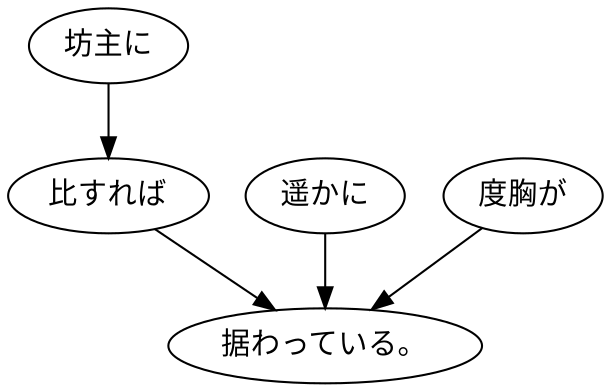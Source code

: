 digraph graph7206 {
	node0 [label="坊主に"];
	node1 [label="比すれば"];
	node2 [label="遥かに"];
	node3 [label="度胸が"];
	node4 [label="据わっている。"];
	node0 -> node1;
	node1 -> node4;
	node2 -> node4;
	node3 -> node4;
}
